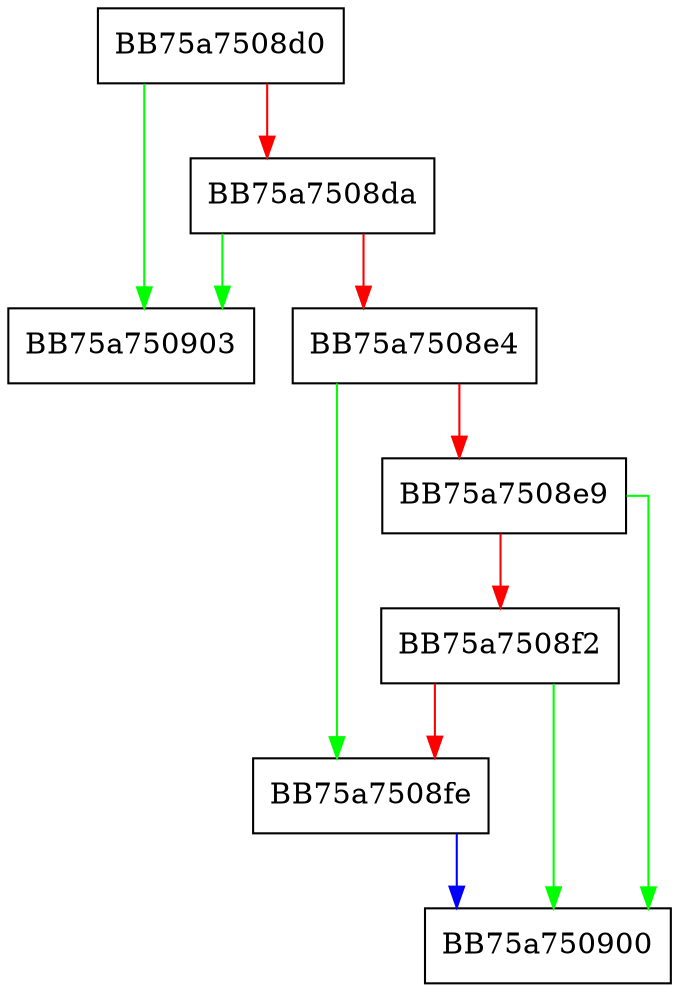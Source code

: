 digraph ShouldUseSandbox {
  node [shape="box"];
  graph [splines=ortho];
  BB75a7508d0 -> BB75a750903 [color="green"];
  BB75a7508d0 -> BB75a7508da [color="red"];
  BB75a7508da -> BB75a750903 [color="green"];
  BB75a7508da -> BB75a7508e4 [color="red"];
  BB75a7508e4 -> BB75a7508fe [color="green"];
  BB75a7508e4 -> BB75a7508e9 [color="red"];
  BB75a7508e9 -> BB75a750900 [color="green"];
  BB75a7508e9 -> BB75a7508f2 [color="red"];
  BB75a7508f2 -> BB75a750900 [color="green"];
  BB75a7508f2 -> BB75a7508fe [color="red"];
  BB75a7508fe -> BB75a750900 [color="blue"];
}